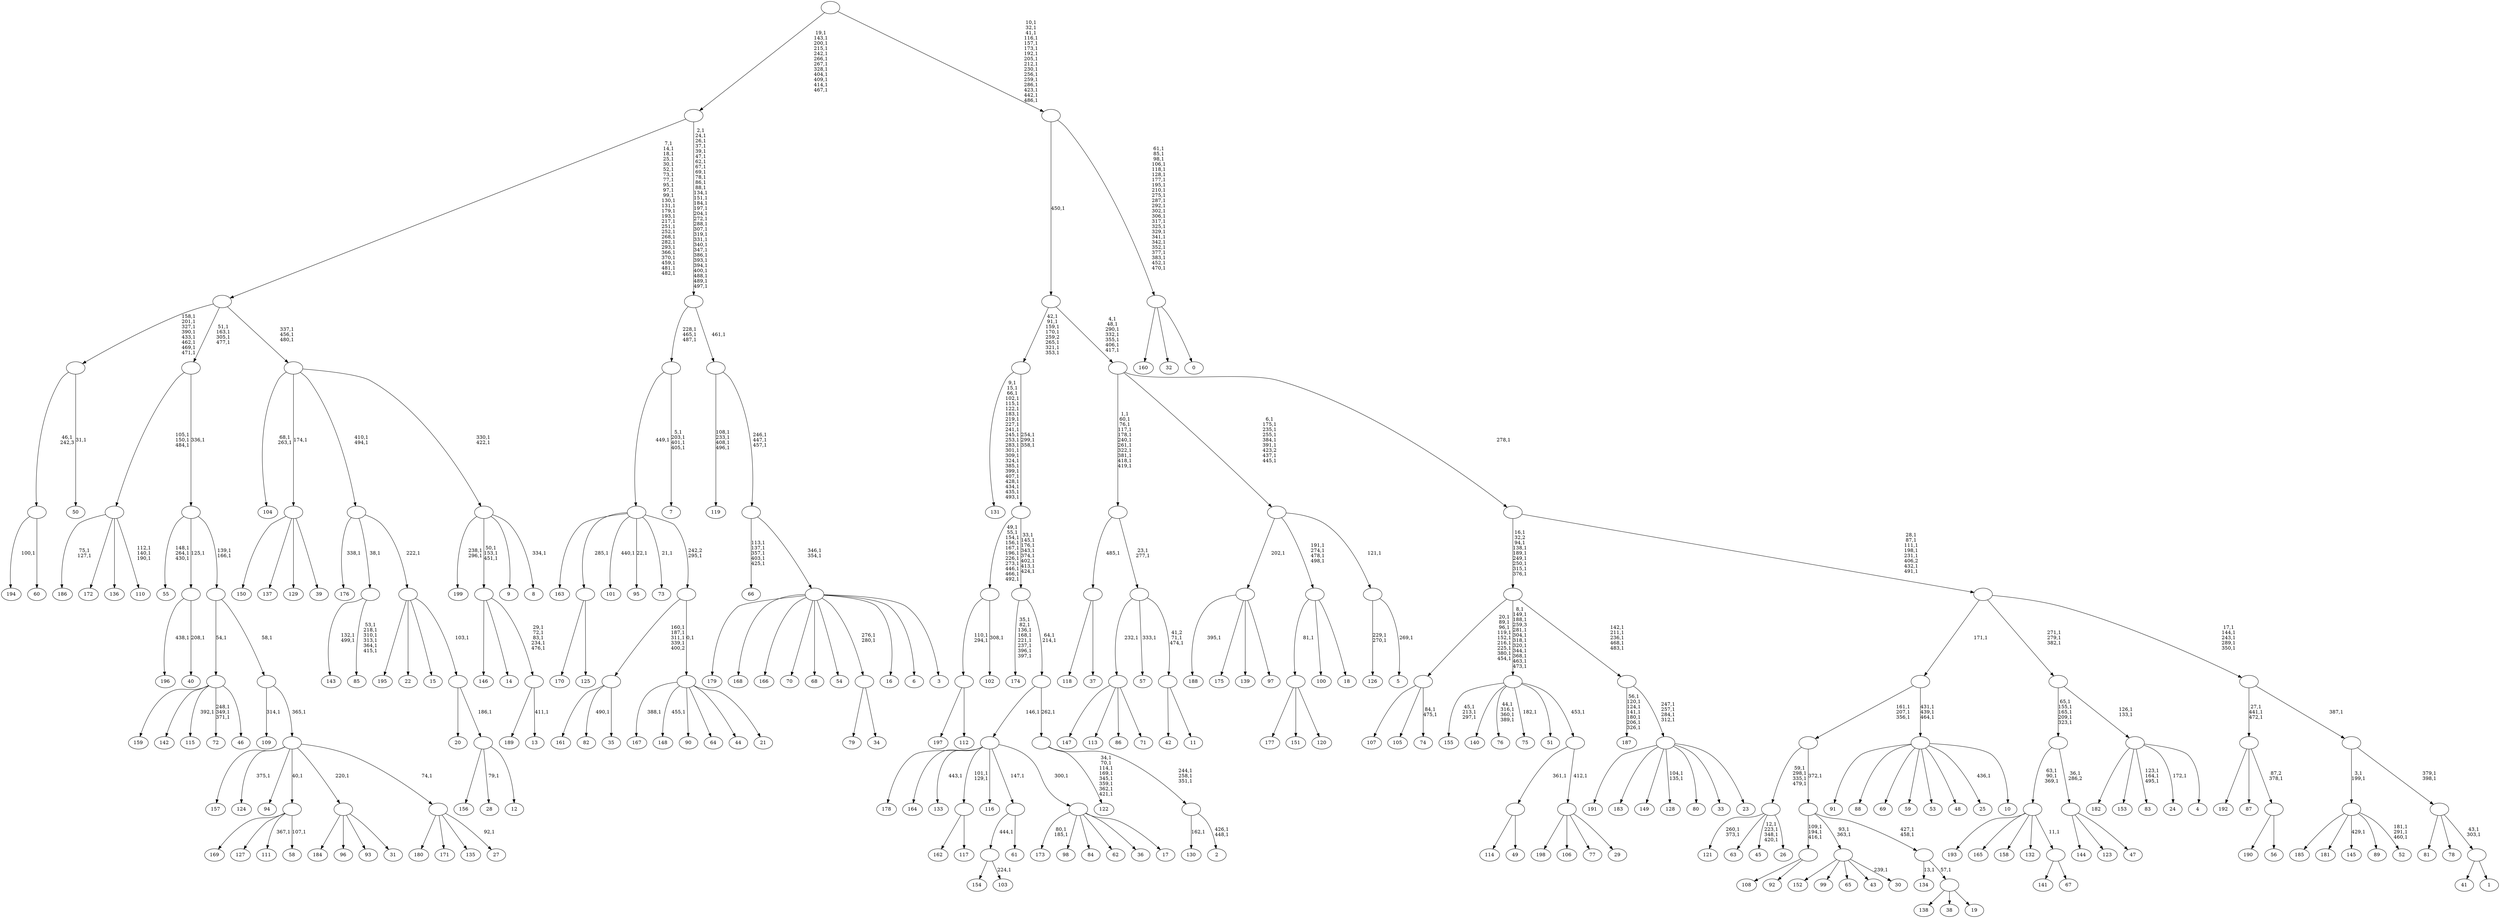 digraph T {
	700 [label="199"]
	697 [label="198"]
	696 [label="197"]
	695 [label="196"]
	693 [label="195"]
	692 [label="194"]
	690 [label="193"]
	689 [label="192"]
	688 [label="191"]
	687 [label="190"]
	686 [label="189"]
	685 [label="188"]
	683 [label="187"]
	675 [label="186"]
	672 [label="185"]
	671 [label="184"]
	670 [label="183"]
	669 [label="182"]
	668 [label="181"]
	667 [label="180"]
	666 [label="179"]
	665 [label="178"]
	664 [label="177"]
	663 [label="176"]
	661 [label="175"]
	660 [label="174"]
	651 [label="173"]
	648 [label="172"]
	647 [label="171"]
	646 [label="170"]
	645 [label="169"]
	644 [label="168"]
	643 [label="167"]
	641 [label="166"]
	640 [label="165"]
	639 [label="164"]
	638 [label="163"]
	637 [label="162"]
	636 [label="161"]
	635 [label="160"]
	634 [label="159"]
	633 [label="158"]
	632 [label="157"]
	631 [label="156"]
	630 [label="155"]
	626 [label="154"]
	625 [label="153"]
	624 [label="152"]
	623 [label="151"]
	622 [label="150"]
	621 [label="149"]
	620 [label="148"]
	618 [label="147"]
	617 [label="146"]
	616 [label="145"]
	614 [label="144"]
	613 [label="143"]
	610 [label="142"]
	609 [label="141"]
	608 [label="140"]
	607 [label="139"]
	606 [label="138"]
	605 [label="137"]
	604 [label="136"]
	603 [label="135"]
	602 [label="134"]
	600 [label="133"]
	598 [label="132"]
	597 [label="131"]
	573 [label="130"]
	571 [label="129"]
	570 [label="128"]
	567 [label="127"]
	566 [label="126"]
	563 [label="125"]
	562 [label=""]
	561 [label="124"]
	559 [label="123"]
	558 [label="122"]
	549 [label="121"]
	546 [label="120"]
	545 [label=""]
	544 [label="119"]
	539 [label="118"]
	538 [label="117"]
	537 [label=""]
	535 [label="116"]
	534 [label="115"]
	532 [label="114"]
	531 [label="113"]
	530 [label="112"]
	529 [label=""]
	527 [label="111"]
	525 [label="110"]
	521 [label=""]
	518 [label="109"]
	516 [label="108"]
	515 [label="107"]
	514 [label="106"]
	513 [label="105"]
	512 [label="104"]
	509 [label="103"]
	507 [label=""]
	506 [label="102"]
	504 [label=""]
	493 [label="101"]
	491 [label="100"]
	490 [label="99"]
	489 [label="98"]
	488 [label="97"]
	487 [label=""]
	486 [label="96"]
	485 [label="95"]
	483 [label="94"]
	482 [label="93"]
	481 [label="92"]
	480 [label=""]
	477 [label="91"]
	476 [label="90"]
	475 [label="89"]
	474 [label="88"]
	473 [label="87"]
	472 [label="86"]
	471 [label="85"]
	464 [label=""]
	463 [label="84"]
	462 [label="83"]
	458 [label="82"]
	456 [label="81"]
	455 [label="80"]
	454 [label="79"]
	453 [label="78"]
	452 [label="77"]
	451 [label="76"]
	446 [label="75"]
	444 [label="74"]
	441 [label=""]
	432 [label="73"]
	430 [label="72"]
	426 [label="71"]
	425 [label=""]
	424 [label="70"]
	423 [label="69"]
	422 [label="68"]
	421 [label="67"]
	420 [label=""]
	419 [label=""]
	416 [label="66"]
	410 [label="65"]
	409 [label="64"]
	408 [label="63"]
	407 [label="62"]
	406 [label="61"]
	405 [label=""]
	404 [label="60"]
	403 [label=""]
	402 [label="59"]
	401 [label="58"]
	399 [label=""]
	398 [label="57"]
	396 [label="56"]
	395 [label=""]
	394 [label=""]
	391 [label="55"]
	387 [label="54"]
	386 [label="53"]
	385 [label="52"]
	381 [label=""]
	379 [label="51"]
	378 [label="50"]
	376 [label=""]
	368 [label="49"]
	367 [label=""]
	366 [label="48"]
	365 [label="47"]
	364 [label=""]
	363 [label=""]
	358 [label="46"]
	357 [label=""]
	356 [label="45"]
	351 [label="44"]
	350 [label="43"]
	349 [label="42"]
	348 [label="41"]
	347 [label="40"]
	345 [label=""]
	344 [label="39"]
	343 [label=""]
	342 [label="38"]
	341 [label="37"]
	340 [label=""]
	339 [label="36"]
	338 [label="35"]
	337 [label=""]
	333 [label="34"]
	332 [label=""]
	330 [label="33"]
	329 [label="32"]
	328 [label="31"]
	327 [label=""]
	326 [label="30"]
	324 [label=""]
	322 [label="29"]
	321 [label=""]
	320 [label=""]
	319 [label=""]
	308 [label="28"]
	306 [label="27"]
	304 [label=""]
	303 [label=""]
	302 [label=""]
	301 [label=""]
	299 [label=""]
	298 [label=""]
	294 [label="26"]
	293 [label=""]
	289 [label="25"]
	287 [label="24"]
	285 [label="23"]
	284 [label=""]
	280 [label=""]
	275 [label=""]
	267 [label="22"]
	266 [label="21"]
	265 [label=""]
	264 [label=""]
	263 [label=""]
	262 [label="20"]
	261 [label="19"]
	260 [label=""]
	259 [label=""]
	257 [label=""]
	256 [label=""]
	253 [label="18"]
	252 [label=""]
	248 [label="17"]
	247 [label=""]
	246 [label=""]
	245 [label="16"]
	244 [label="15"]
	243 [label="14"]
	242 [label="13"]
	240 [label=""]
	235 [label=""]
	232 [label="12"]
	231 [label=""]
	230 [label=""]
	229 [label=""]
	228 [label=""]
	226 [label="11"]
	225 [label=""]
	223 [label=""]
	221 [label=""]
	210 [label="10"]
	209 [label=""]
	206 [label=""]
	205 [label="9"]
	204 [label="8"]
	202 [label=""]
	200 [label=""]
	197 [label=""]
	171 [label="7"]
	166 [label=""]
	163 [label="6"]
	162 [label="5"]
	160 [label=""]
	159 [label=""]
	151 [label="4"]
	150 [label=""]
	148 [label=""]
	145 [label="3"]
	144 [label=""]
	142 [label=""]
	139 [label=""]
	138 [label=""]
	107 [label=""]
	95 [label="2"]
	92 [label=""]
	89 [label=""]
	88 [label=""]
	86 [label=""]
	78 [label=""]
	75 [label=""]
	68 [label="1"]
	67 [label=""]
	65 [label=""]
	63 [label=""]
	62 [label=""]
	57 [label=""]
	50 [label=""]
	49 [label=""]
	42 [label=""]
	41 [label="0"]
	40 [label=""]
	16 [label=""]
	0 [label=""]
	562 -> 646 [label=""]
	562 -> 563 [label=""]
	545 -> 664 [label=""]
	545 -> 623 [label=""]
	545 -> 546 [label=""]
	537 -> 637 [label=""]
	537 -> 538 [label=""]
	529 -> 696 [label=""]
	529 -> 530 [label=""]
	521 -> 525 [label="112,1\n140,1\n190,1"]
	521 -> 675 [label="75,1\n127,1"]
	521 -> 648 [label=""]
	521 -> 604 [label=""]
	507 -> 509 [label="224,1"]
	507 -> 626 [label=""]
	504 -> 506 [label="308,1"]
	504 -> 529 [label="110,1\n294,1"]
	487 -> 685 [label="395,1"]
	487 -> 661 [label=""]
	487 -> 607 [label=""]
	487 -> 488 [label=""]
	480 -> 516 [label=""]
	480 -> 481 [label=""]
	464 -> 471 [label="53,1\n218,1\n310,1\n313,1\n364,1\n415,1"]
	464 -> 613 [label="132,1\n499,1"]
	441 -> 444 [label="84,1\n475,1"]
	441 -> 515 [label=""]
	441 -> 513 [label=""]
	425 -> 618 [label=""]
	425 -> 531 [label=""]
	425 -> 472 [label=""]
	425 -> 426 [label=""]
	420 -> 609 [label=""]
	420 -> 421 [label=""]
	419 -> 690 [label=""]
	419 -> 640 [label=""]
	419 -> 633 [label=""]
	419 -> 598 [label=""]
	419 -> 420 [label="11,1"]
	405 -> 507 [label="444,1"]
	405 -> 406 [label=""]
	403 -> 692 [label="100,1"]
	403 -> 404 [label=""]
	399 -> 401 [label="107,1"]
	399 -> 527 [label="367,1"]
	399 -> 645 [label=""]
	399 -> 567 [label=""]
	395 -> 687 [label=""]
	395 -> 396 [label=""]
	394 -> 689 [label=""]
	394 -> 473 [label=""]
	394 -> 395 [label="87,2\n378,1"]
	381 -> 385 [label="181,1\n291,1\n460,1"]
	381 -> 616 [label="429,1"]
	381 -> 672 [label=""]
	381 -> 668 [label=""]
	381 -> 475 [label=""]
	376 -> 378 [label="31,1"]
	376 -> 403 [label="46,1\n242,3"]
	367 -> 532 [label=""]
	367 -> 368 [label=""]
	364 -> 614 [label=""]
	364 -> 559 [label=""]
	364 -> 365 [label=""]
	363 -> 419 [label="63,1\n90,1\n369,1"]
	363 -> 364 [label="36,1\n286,2"]
	357 -> 430 [label="248,1\n349,1\n371,1"]
	357 -> 534 [label="392,1"]
	357 -> 634 [label=""]
	357 -> 610 [label=""]
	357 -> 358 [label=""]
	345 -> 347 [label="208,1"]
	345 -> 695 [label="438,1"]
	343 -> 622 [label=""]
	343 -> 605 [label=""]
	343 -> 571 [label=""]
	343 -> 344 [label=""]
	340 -> 539 [label=""]
	340 -> 341 [label=""]
	337 -> 458 [label="490,1"]
	337 -> 636 [label=""]
	337 -> 338 [label=""]
	332 -> 454 [label=""]
	332 -> 333 [label=""]
	327 -> 671 [label=""]
	327 -> 486 [label=""]
	327 -> 482 [label=""]
	327 -> 328 [label=""]
	324 -> 326 [label="239,1"]
	324 -> 624 [label=""]
	324 -> 490 [label=""]
	324 -> 410 [label=""]
	324 -> 350 [label=""]
	321 -> 697 [label=""]
	321 -> 514 [label=""]
	321 -> 452 [label=""]
	321 -> 322 [label=""]
	320 -> 367 [label="361,1"]
	320 -> 321 [label="412,1"]
	319 -> 446 [label="182,1"]
	319 -> 451 [label="44,1\n316,1\n360,1\n389,1"]
	319 -> 630 [label="45,1\n213,1\n297,1"]
	319 -> 608 [label=""]
	319 -> 379 [label=""]
	319 -> 320 [label="453,1"]
	304 -> 306 [label="92,1"]
	304 -> 667 [label=""]
	304 -> 647 [label=""]
	304 -> 603 [label=""]
	303 -> 561 [label="375,1"]
	303 -> 632 [label=""]
	303 -> 483 [label=""]
	303 -> 399 [label="40,1"]
	303 -> 327 [label="220,1"]
	303 -> 304 [label="74,1"]
	302 -> 518 [label="314,1"]
	302 -> 303 [label="365,1"]
	301 -> 357 [label="54,1"]
	301 -> 302 [label="58,1"]
	299 -> 301 [label="139,1\n166,1"]
	299 -> 391 [label="148,1\n264,1\n430,1"]
	299 -> 345 [label="125,1"]
	298 -> 521 [label="105,1\n150,1\n484,1"]
	298 -> 299 [label="336,1"]
	293 -> 356 [label="12,1\n223,1\n348,1\n420,1"]
	293 -> 549 [label="260,1\n373,1"]
	293 -> 408 [label=""]
	293 -> 294 [label=""]
	284 -> 570 [label="104,1\n135,1"]
	284 -> 688 [label=""]
	284 -> 670 [label=""]
	284 -> 621 [label=""]
	284 -> 455 [label=""]
	284 -> 330 [label=""]
	284 -> 285 [label=""]
	280 -> 284 [label="247,1\n257,1\n284,1\n312,1"]
	280 -> 683 [label="56,1\n120,1\n124,1\n141,1\n180,1\n206,1\n326,1"]
	275 -> 280 [label="142,1\n211,1\n236,1\n468,1\n483,1"]
	275 -> 319 [label="8,1\n149,1\n188,1\n259,3\n281,1\n304,1\n318,1\n320,1\n344,1\n368,1\n463,1\n473,1"]
	275 -> 441 [label="20,1\n89,1\n96,1\n119,1\n152,1\n216,1\n225,1\n380,1\n454,1"]
	265 -> 620 [label="455,1"]
	265 -> 643 [label="388,1"]
	265 -> 476 [label=""]
	265 -> 409 [label=""]
	265 -> 351 [label=""]
	265 -> 266 [label=""]
	264 -> 337 [label="160,1\n187,1\n311,1\n339,1\n400,2"]
	264 -> 265 [label="0,1"]
	263 -> 432 [label="21,1"]
	263 -> 485 [label="22,1"]
	263 -> 493 [label="440,1"]
	263 -> 638 [label=""]
	263 -> 562 [label="285,1"]
	263 -> 264 [label="242,2\n295,1"]
	260 -> 606 [label=""]
	260 -> 342 [label=""]
	260 -> 261 [label=""]
	259 -> 602 [label="13,1"]
	259 -> 260 [label="57,1"]
	257 -> 259 [label="427,1\n458,1"]
	257 -> 324 [label="93,1\n363,1"]
	257 -> 480 [label="109,1\n194,1\n416,1"]
	256 -> 293 [label="59,1\n298,1\n335,1\n479,1"]
	256 -> 257 [label="372,1"]
	252 -> 545 [label="81,1"]
	252 -> 491 [label=""]
	252 -> 253 [label=""]
	247 -> 651 [label="80,1\n185,1"]
	247 -> 489 [label=""]
	247 -> 463 [label=""]
	247 -> 407 [label=""]
	247 -> 339 [label=""]
	247 -> 248 [label=""]
	246 -> 537 [label="101,1\n129,1"]
	246 -> 600 [label="443,1"]
	246 -> 665 [label=""]
	246 -> 639 [label=""]
	246 -> 535 [label=""]
	246 -> 405 [label="147,1"]
	246 -> 247 [label="300,1"]
	240 -> 242 [label="411,1"]
	240 -> 686 [label=""]
	235 -> 240 [label="29,1\n72,1\n83,1\n234,1\n476,1"]
	235 -> 617 [label=""]
	235 -> 243 [label=""]
	231 -> 308 [label="79,1"]
	231 -> 631 [label=""]
	231 -> 232 [label=""]
	230 -> 262 [label=""]
	230 -> 231 [label="186,1"]
	229 -> 693 [label=""]
	229 -> 267 [label=""]
	229 -> 244 [label=""]
	229 -> 230 [label="103,1"]
	228 -> 663 [label="338,1"]
	228 -> 464 [label="38,1"]
	228 -> 229 [label="222,1"]
	225 -> 349 [label=""]
	225 -> 226 [label=""]
	223 -> 225 [label="41,2\n71,1\n474,1"]
	223 -> 398 [label="333,1"]
	223 -> 425 [label="232,1"]
	221 -> 223 [label="23,1\n277,1"]
	221 -> 340 [label="485,1"]
	209 -> 289 [label="436,1"]
	209 -> 477 [label=""]
	209 -> 474 [label=""]
	209 -> 423 [label=""]
	209 -> 402 [label=""]
	209 -> 386 [label=""]
	209 -> 366 [label=""]
	209 -> 210 [label=""]
	206 -> 209 [label="431,1\n439,1\n464,1"]
	206 -> 256 [label="161,1\n207,1\n356,1"]
	202 -> 204 [label="334,1"]
	202 -> 235 [label="50,1\n153,1\n451,1"]
	202 -> 700 [label="238,1\n296,1"]
	202 -> 205 [label=""]
	200 -> 202 [label="330,1\n422,1"]
	200 -> 228 [label="410,1\n494,1"]
	200 -> 512 [label="68,1\n263,1"]
	200 -> 343 [label="174,1"]
	197 -> 200 [label="337,1\n456,1\n480,1"]
	197 -> 298 [label="51,1\n163,1\n305,1\n477,1"]
	197 -> 376 [label="158,1\n201,1\n327,1\n390,1\n433,1\n462,1\n469,1\n471,1"]
	166 -> 171 [label="5,1\n203,1\n401,1\n405,1"]
	166 -> 263 [label="449,1"]
	160 -> 162 [label="269,1"]
	160 -> 566 [label="229,1\n270,1"]
	159 -> 252 [label="191,1\n274,1\n478,1\n498,1"]
	159 -> 487 [label="202,1"]
	159 -> 160 [label="121,1"]
	150 -> 287 [label="172,1"]
	150 -> 462 [label="123,1\n164,1\n495,1"]
	150 -> 669 [label=""]
	150 -> 625 [label=""]
	150 -> 151 [label=""]
	148 -> 150 [label="126,1\n133,1"]
	148 -> 363 [label="65,1\n155,1\n165,1\n209,1\n323,1"]
	144 -> 332 [label="276,1\n280,1"]
	144 -> 666 [label=""]
	144 -> 644 [label=""]
	144 -> 641 [label=""]
	144 -> 424 [label=""]
	144 -> 422 [label=""]
	144 -> 387 [label=""]
	144 -> 245 [label=""]
	144 -> 163 [label=""]
	144 -> 145 [label=""]
	142 -> 144 [label="346,1\n354,1"]
	142 -> 416 [label="113,1\n137,1\n357,1\n403,1\n425,1"]
	139 -> 142 [label="246,1\n447,1\n457,1"]
	139 -> 544 [label="108,1\n233,1\n408,1\n496,1"]
	138 -> 166 [label="228,1\n465,1\n487,1"]
	138 -> 139 [label="461,1"]
	107 -> 138 [label="2,1\n24,1\n26,1\n37,1\n39,1\n47,1\n62,1\n67,1\n69,1\n78,1\n86,1\n88,1\n134,1\n151,1\n184,1\n197,1\n204,1\n272,1\n288,1\n307,1\n319,1\n331,1\n340,1\n347,1\n386,1\n393,1\n394,1\n400,1\n488,1\n489,1\n497,1"]
	107 -> 197 [label="7,1\n14,1\n18,1\n25,1\n30,1\n52,1\n73,1\n77,1\n95,1\n97,1\n99,1\n130,1\n131,1\n179,1\n193,1\n217,1\n251,1\n252,1\n268,1\n282,1\n293,1\n366,1\n370,1\n459,1\n481,1\n482,1"]
	92 -> 95 [label="426,1\n448,1"]
	92 -> 573 [label="162,1"]
	89 -> 92 [label="244,1\n258,1\n351,1"]
	89 -> 558 [label="34,1\n70,1\n114,1\n169,1\n345,1\n359,1\n362,1\n421,1"]
	88 -> 246 [label="146,1"]
	88 -> 89 [label="262,1"]
	86 -> 88 [label="64,1\n214,1"]
	86 -> 660 [label="35,1\n82,1\n136,1\n168,1\n221,1\n237,1\n396,1\n397,1"]
	78 -> 86 [label="33,1\n145,1\n176,1\n343,1\n374,1\n402,1\n413,1\n424,1"]
	78 -> 504 [label="49,1\n55,1\n154,1\n156,1\n167,1\n196,1\n226,1\n273,1\n446,1\n466,1\n492,1"]
	75 -> 78 [label="254,1\n299,1\n358,1"]
	75 -> 597 [label="9,1\n15,1\n66,1\n102,1\n115,1\n122,1\n183,1\n219,1\n227,1\n241,1\n245,1\n253,1\n283,1\n301,1\n309,1\n324,1\n385,1\n399,1\n407,1\n428,1\n434,1\n435,1\n493,1"]
	67 -> 348 [label=""]
	67 -> 68 [label=""]
	65 -> 67 [label="43,1\n303,1"]
	65 -> 456 [label=""]
	65 -> 453 [label=""]
	63 -> 65 [label="379,1\n398,1"]
	63 -> 381 [label="3,1\n199,1"]
	62 -> 394 [label="27,1\n441,1\n472,1"]
	62 -> 63 [label="387,1"]
	57 -> 62 [label="17,1\n144,1\n243,1\n289,1\n350,1"]
	57 -> 148 [label="271,1\n279,1\n382,1"]
	57 -> 206 [label="171,1"]
	50 -> 57 [label="28,1\n87,1\n111,1\n198,1\n231,1\n406,2\n432,1\n491,1"]
	50 -> 275 [label="16,1\n32,2\n94,1\n138,1\n189,1\n249,1\n250,1\n315,1\n376,1"]
	49 -> 159 [label="6,1\n175,1\n235,1\n255,1\n384,1\n391,1\n423,2\n437,1\n445,1"]
	49 -> 221 [label="1,1\n60,1\n76,1\n117,1\n178,1\n240,1\n261,1\n322,1\n381,1\n418,1\n419,1"]
	49 -> 50 [label="278,1"]
	42 -> 49 [label="4,1\n48,1\n290,1\n332,1\n355,1\n406,1\n417,1"]
	42 -> 75 [label="42,1\n91,1\n159,1\n170,1\n259,2\n265,1\n321,1\n353,1"]
	40 -> 635 [label=""]
	40 -> 329 [label=""]
	40 -> 41 [label=""]
	16 -> 40 [label="61,1\n85,1\n98,1\n106,1\n118,1\n128,1\n177,1\n195,1\n210,1\n275,1\n287,1\n292,1\n302,1\n306,1\n317,1\n325,1\n329,1\n341,1\n342,1\n352,1\n377,1\n383,1\n452,1\n470,1"]
	16 -> 42 [label="450,1"]
	0 -> 16 [label="10,1\n32,1\n41,1\n116,1\n157,1\n173,1\n192,1\n205,1\n212,1\n230,1\n256,1\n259,1\n286,1\n423,1\n442,1\n486,1"]
	0 -> 107 [label="19,1\n143,1\n200,1\n215,1\n242,1\n266,1\n267,1\n328,1\n404,1\n409,1\n414,1\n467,1"]
}
